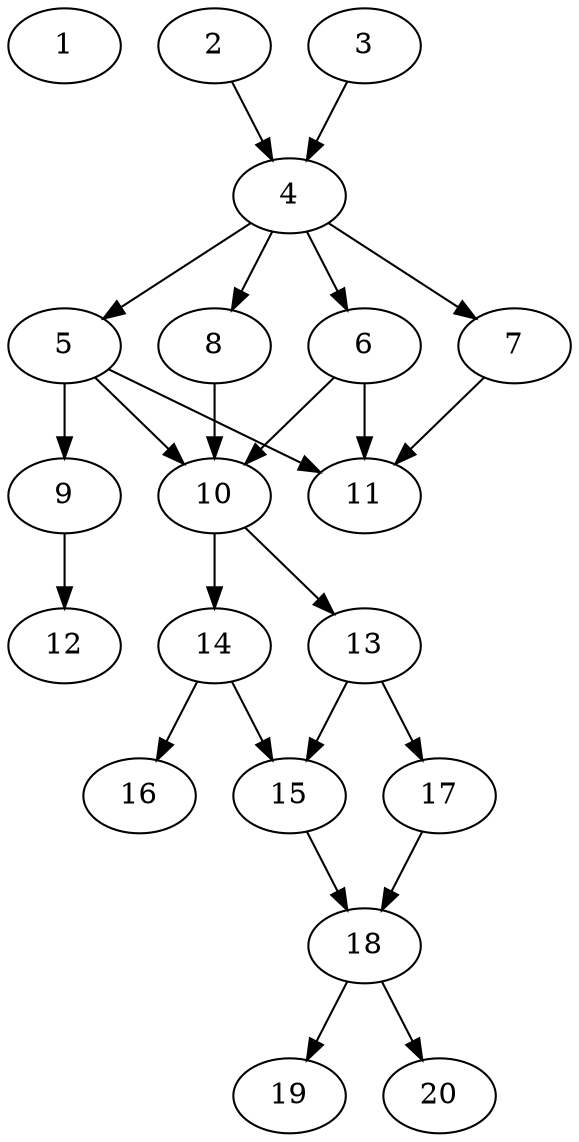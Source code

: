// DAG automatically generated by daggen at Sat Jul 27 15:36:23 2019
// ./daggen --dot -n 20 --ccr 0.3 --fat 0.4 --regular 0.5 --density 0.7 --mindata 5242880 --maxdata 52428800 
digraph G {
  1 [size="142237013", alpha="0.00", expect_size="42671104"] 
  2 [size="117381120", alpha="0.04", expect_size="35214336"] 
  2 -> 4 [size ="35214336"]
  3 [size="36140373", alpha="0.15", expect_size="10842112"] 
  3 -> 4 [size ="10842112"]
  4 [size="168509440", alpha="0.11", expect_size="50552832"] 
  4 -> 5 [size ="50552832"]
  4 -> 6 [size ="50552832"]
  4 -> 7 [size ="50552832"]
  4 -> 8 [size ="50552832"]
  5 [size="133372587", alpha="0.05", expect_size="40011776"] 
  5 -> 9 [size ="40011776"]
  5 -> 10 [size ="40011776"]
  5 -> 11 [size ="40011776"]
  6 [size="66129920", alpha="0.15", expect_size="19838976"] 
  6 -> 10 [size ="19838976"]
  6 -> 11 [size ="19838976"]
  7 [size="26654720", alpha="0.04", expect_size="7996416"] 
  7 -> 11 [size ="7996416"]
  8 [size="174571520", alpha="0.16", expect_size="52371456"] 
  8 -> 10 [size ="52371456"]
  9 [size="40413867", alpha="0.08", expect_size="12124160"] 
  9 -> 12 [size ="12124160"]
  10 [size="170741760", alpha="0.11", expect_size="51222528"] 
  10 -> 13 [size ="51222528"]
  10 -> 14 [size ="51222528"]
  11 [size="54845440", alpha="0.14", expect_size="16453632"] 
  12 [size="56330240", alpha="0.11", expect_size="16899072"] 
  13 [size="86357333", alpha="0.13", expect_size="25907200"] 
  13 -> 15 [size ="25907200"]
  13 -> 17 [size ="25907200"]
  14 [size="50544640", alpha="0.15", expect_size="15163392"] 
  14 -> 15 [size ="15163392"]
  14 -> 16 [size ="15163392"]
  15 [size="137652907", alpha="0.11", expect_size="41295872"] 
  15 -> 18 [size ="41295872"]
  16 [size="18735787", alpha="0.06", expect_size="5620736"] 
  17 [size="136963413", alpha="0.15", expect_size="41089024"] 
  17 -> 18 [size ="41089024"]
  18 [size="167191893", alpha="0.18", expect_size="50157568"] 
  18 -> 19 [size ="50157568"]
  18 -> 20 [size ="50157568"]
  19 [size="138557440", alpha="0.00", expect_size="41567232"] 
  20 [size="45195947", alpha="0.17", expect_size="13558784"] 
}
